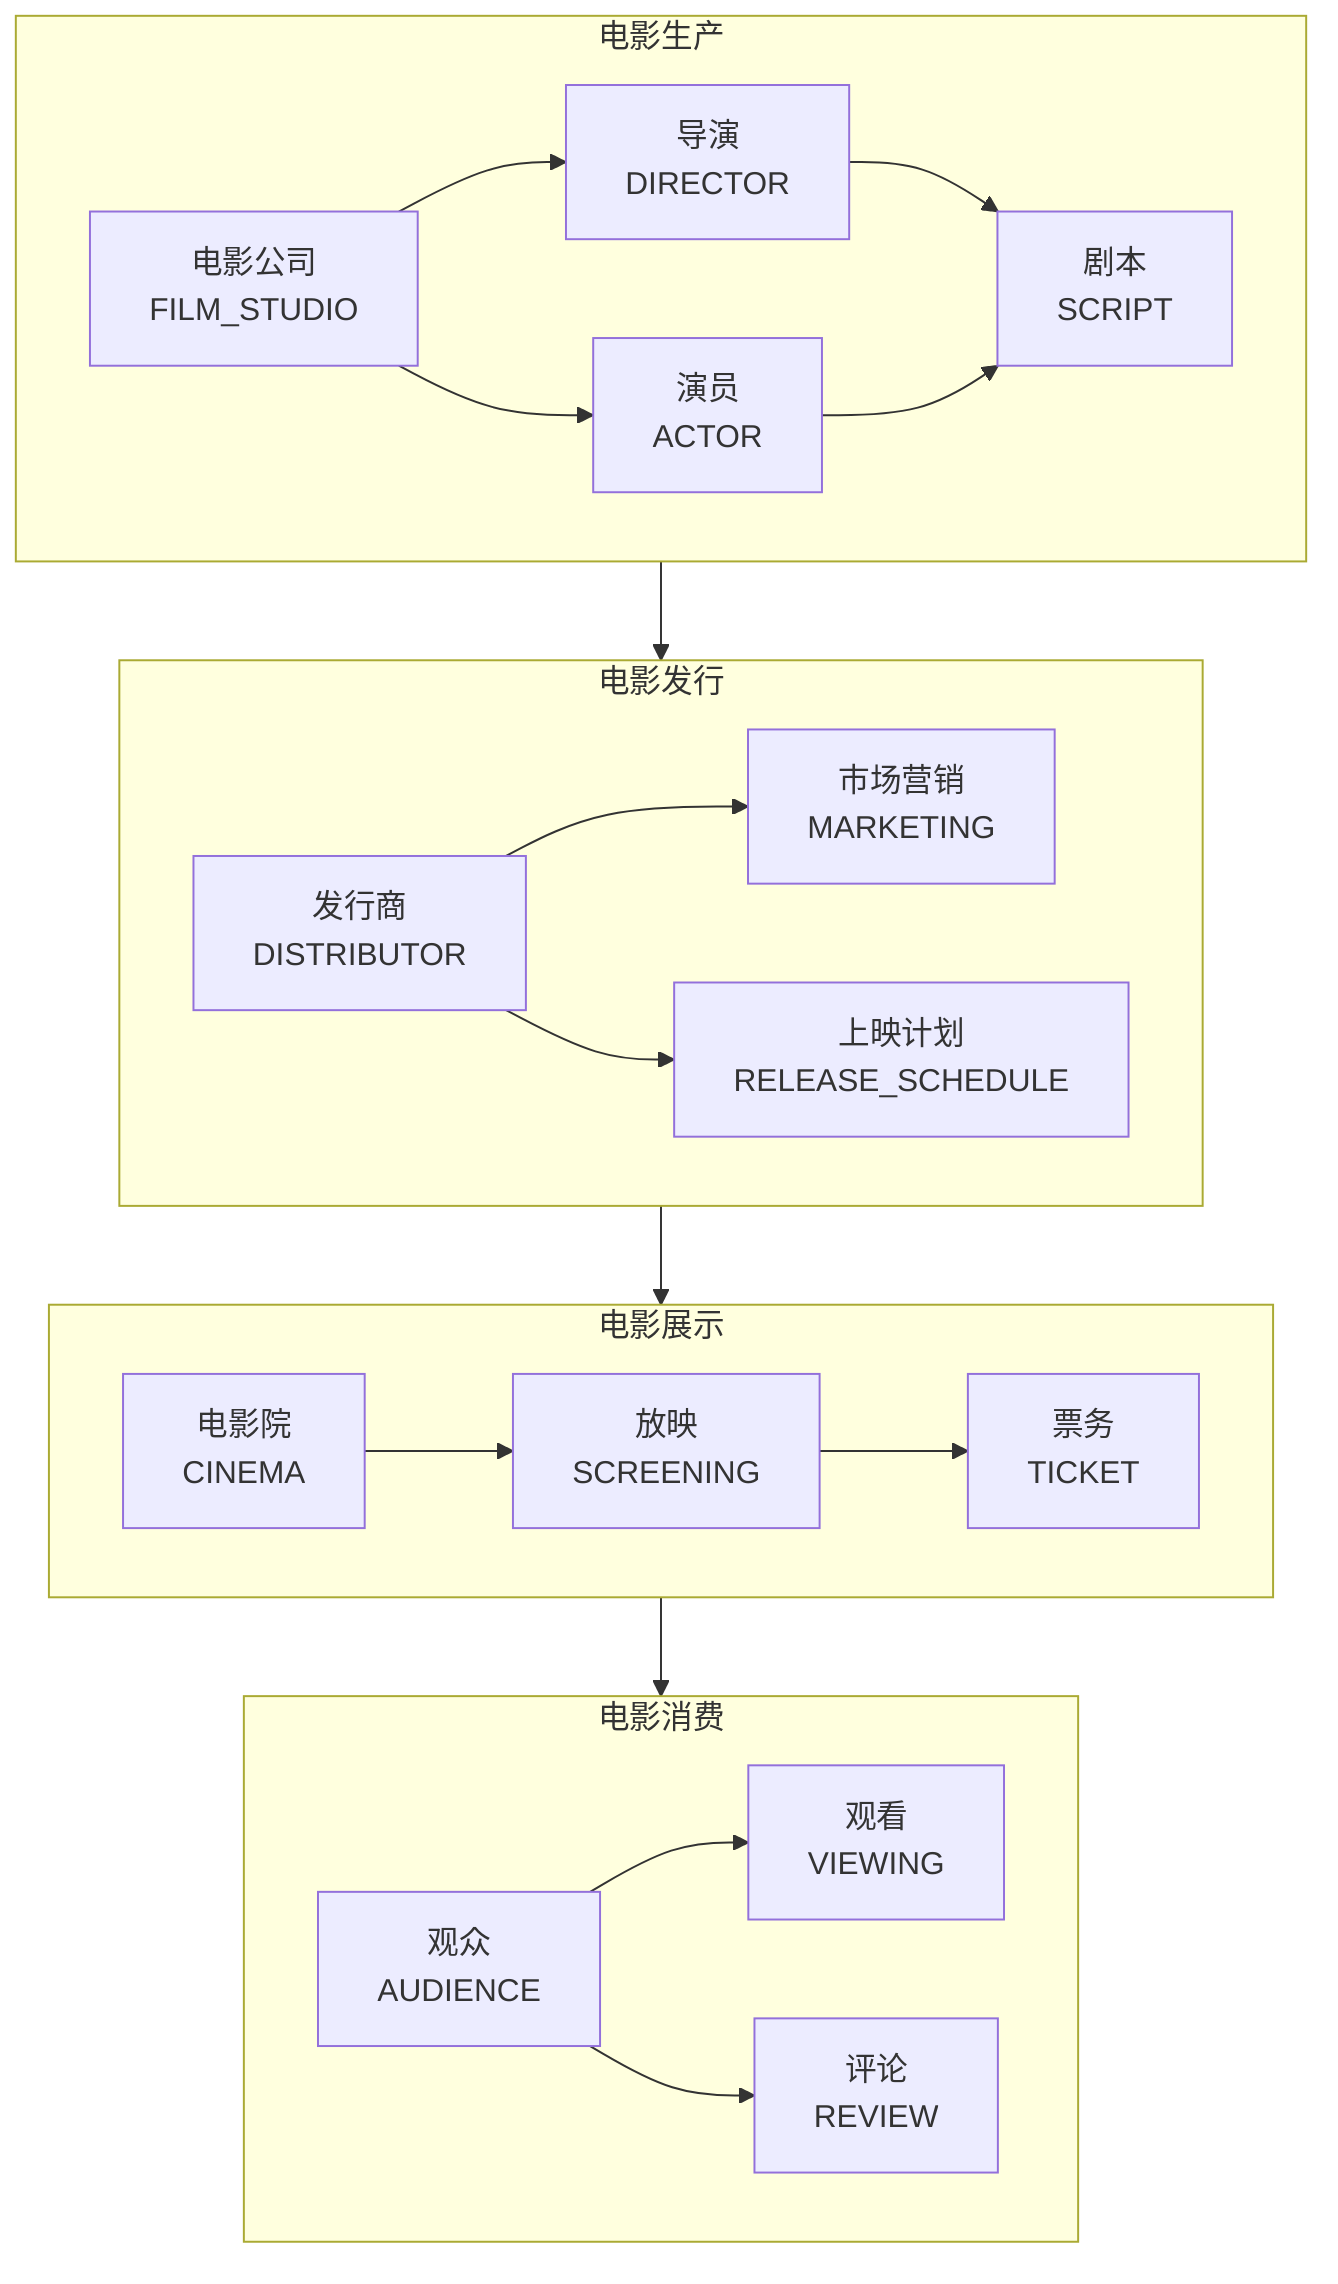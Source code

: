 flowchart TD
    subgraph FILM_PRODUCTION[电影生产]
        FILM_STUDIO["电影公司<br>FILM_STUDIO"]
        DIRECTOR["导演<br>DIRECTOR"]
        ACTOR["演员<br>ACTOR"]
        SCRIPT["剧本<br>SCRIPT"]
        FILM_STUDIO --> DIRECTOR
        FILM_STUDIO --> ACTOR
        DIRECTOR --> SCRIPT
        ACTOR --> SCRIPT
    end

    subgraph FILM_DISTRIBUTION[电影发行]
        DISTRIBUTOR["发行商<br>DISTRIBUTOR"]
        MARKETING["市场营销<br>MARKETING"]
        RELEASE_SCHEDULE["上映计划<br>RELEASE_SCHEDULE"]
        DISTRIBUTOR --> MARKETING
        DISTRIBUTOR --> RELEASE_SCHEDULE
    end

    subgraph FILM_EXHIBITION[电影展示]
        CINEMA["电影院<br>CINEMA"]
        SCREENING["放映<br>SCREENING"]
        TICKET["票务<br>TICKET"]
        CINEMA --> SCREENING
        SCREENING --> TICKET
    end

    subgraph FILM_CONSUMPTION[电影消费]
        AUDIENCE["观众<br>AUDIENCE"]
        VIEWING["观看<br>VIEWING"]
        REVIEW["评论<br>REVIEW"]
        AUDIENCE --> VIEWING
        AUDIENCE --> REVIEW
    end

    FILM_PRODUCTION --> FILM_DISTRIBUTION
    FILM_DISTRIBUTION --> FILM_EXHIBITION
    FILM_EXHIBITION --> FILM_CONSUMPTION

    class FILM_STUDIO,DIRECTOR,ACTOR,SCRIPT production
    class DISTRIBUTOR,MARKETING,RELEASE_SCHEDULE distribution
    class CINEMA,SCREENING,TICKET exhibition
    class AUDIENCE,VIEWING,REVIEW consumption